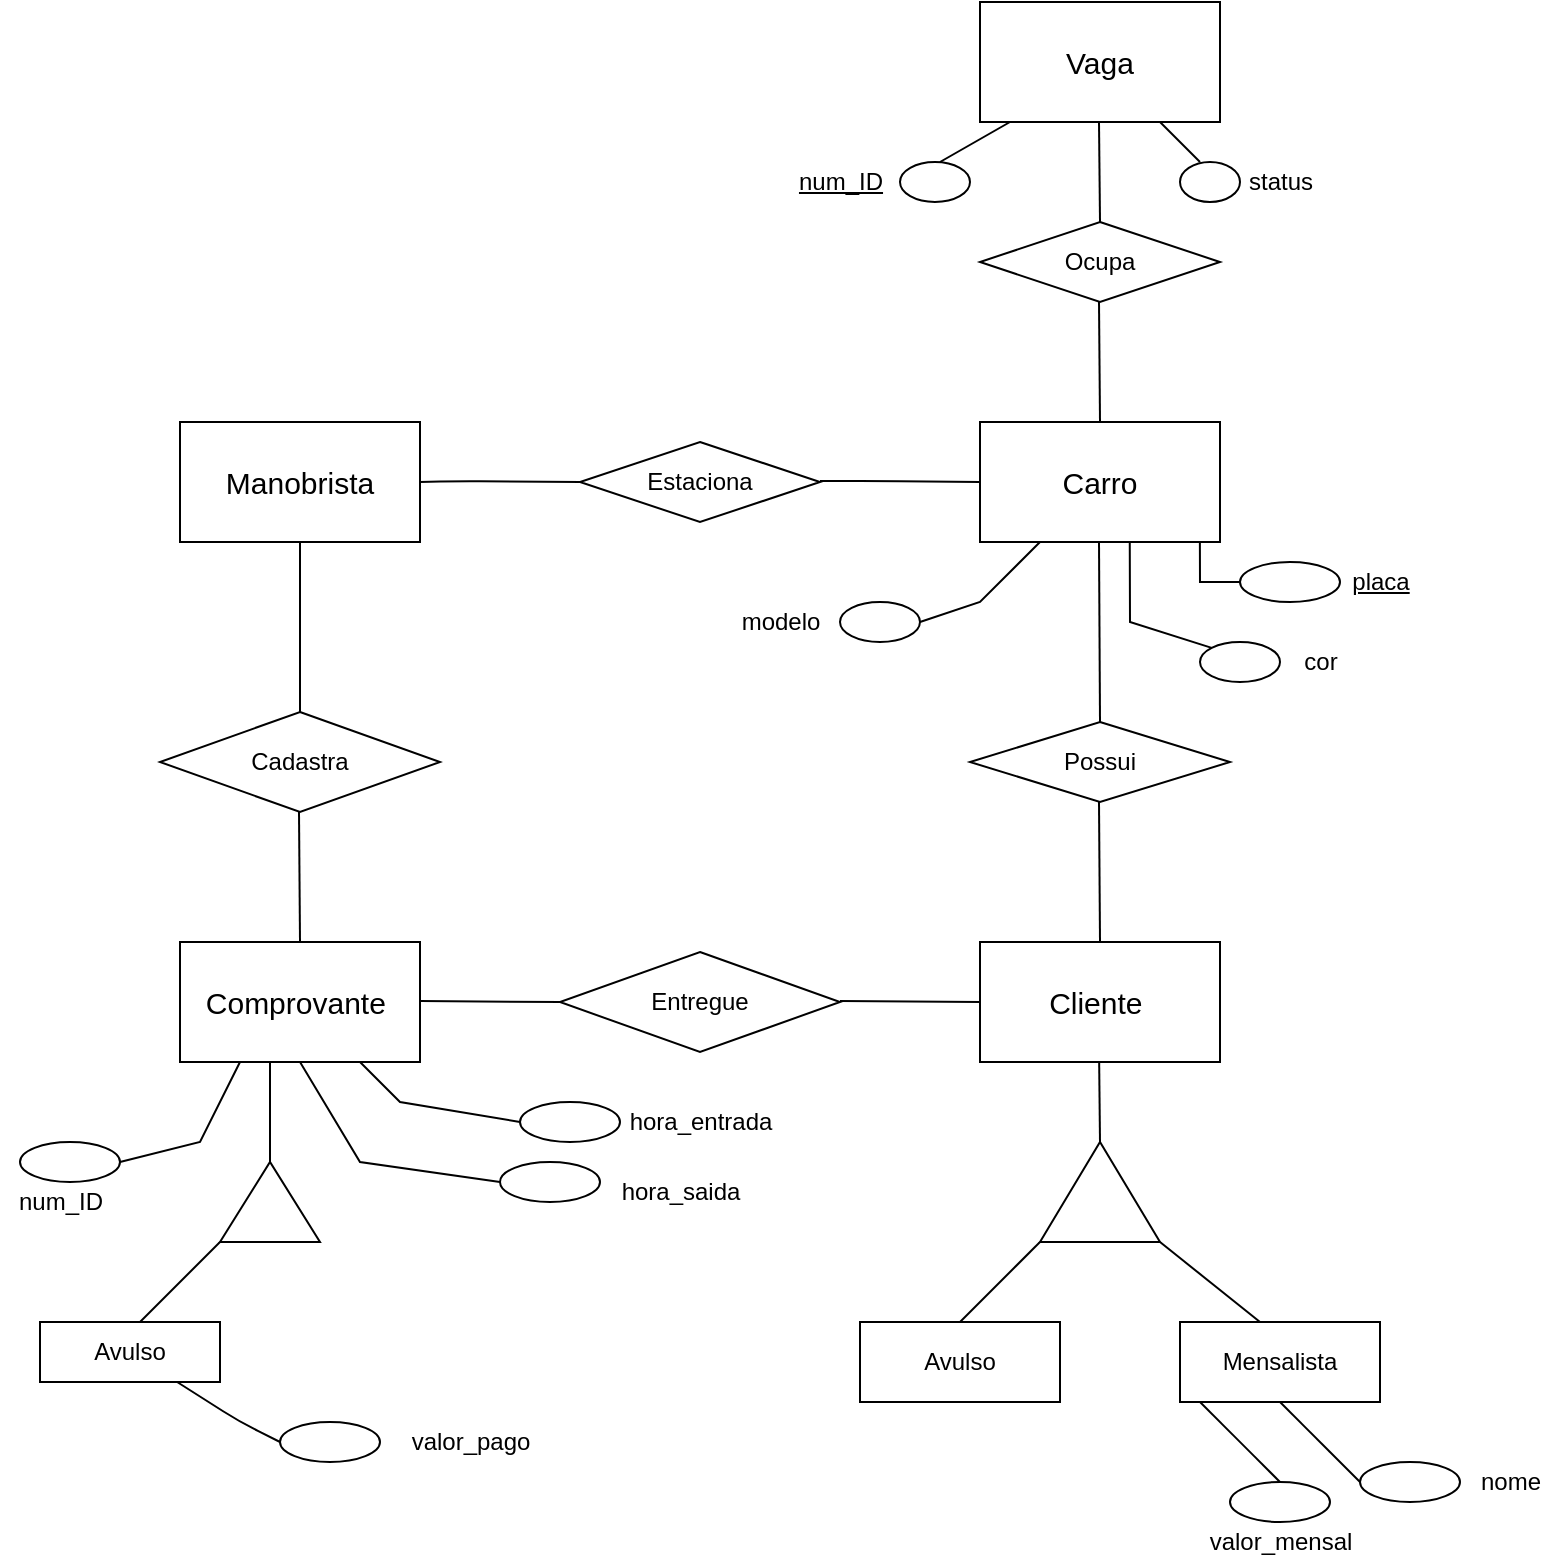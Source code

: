 <mxfile version="15.2.9" type="github">
  <diagram id="sCYvgR0S5933u0AETdj_" name="Page-1">
    <mxGraphModel dx="1240" dy="697" grid="1" gridSize="10" guides="1" tooltips="1" connect="1" arrows="1" fold="1" page="1" pageScale="1" pageWidth="827" pageHeight="1169" math="0" shadow="0">
      <root>
        <mxCell id="0" />
        <mxCell id="1" parent="0" />
        <mxCell id="FQuDmfhdobPVnuS-7TEp-1" value="&lt;font style=&quot;font-size: 15px&quot;&gt;Manobrista&lt;/font&gt;" style="rounded=0;whiteSpace=wrap;html=1;" vertex="1" parent="1">
          <mxGeometry x="100" y="270" width="120" height="60" as="geometry" />
        </mxCell>
        <mxCell id="FQuDmfhdobPVnuS-7TEp-2" value="&lt;font style=&quot;font-size: 15px&quot;&gt;Carro&lt;/font&gt;" style="rounded=0;whiteSpace=wrap;html=1;" vertex="1" parent="1">
          <mxGeometry x="500" y="270" width="120" height="60" as="geometry" />
        </mxCell>
        <mxCell id="FQuDmfhdobPVnuS-7TEp-3" value="&lt;font style=&quot;font-size: 15px&quot;&gt;Comprovante&amp;nbsp;&lt;/font&gt;" style="rounded=0;whiteSpace=wrap;html=1;" vertex="1" parent="1">
          <mxGeometry x="100" y="530" width="120" height="60" as="geometry" />
        </mxCell>
        <mxCell id="FQuDmfhdobPVnuS-7TEp-4" value="&lt;font style=&quot;font-size: 15px&quot;&gt;Cliente&amp;nbsp;&lt;/font&gt;" style="rounded=0;whiteSpace=wrap;html=1;" vertex="1" parent="1">
          <mxGeometry x="500" y="530" width="120" height="60" as="geometry" />
        </mxCell>
        <mxCell id="FQuDmfhdobPVnuS-7TEp-5" value="Possui" style="rhombus;whiteSpace=wrap;html=1;" vertex="1" parent="1">
          <mxGeometry x="495" y="420" width="130" height="40" as="geometry" />
        </mxCell>
        <mxCell id="FQuDmfhdobPVnuS-7TEp-8" value="" style="endArrow=none;html=1;exitX=0.5;exitY=0;exitDx=0;exitDy=0;" edge="1" parent="1" source="FQuDmfhdobPVnuS-7TEp-5">
          <mxGeometry width="50" height="50" relative="1" as="geometry">
            <mxPoint x="559.5" y="390" as="sourcePoint" />
            <mxPoint x="559.5" y="330" as="targetPoint" />
          </mxGeometry>
        </mxCell>
        <mxCell id="FQuDmfhdobPVnuS-7TEp-9" value="" style="endArrow=none;html=1;exitX=0.5;exitY=0;exitDx=0;exitDy=0;" edge="1" parent="1" source="FQuDmfhdobPVnuS-7TEp-4">
          <mxGeometry width="50" height="50" relative="1" as="geometry">
            <mxPoint x="560" y="530" as="sourcePoint" />
            <mxPoint x="559.5" y="460" as="targetPoint" />
          </mxGeometry>
        </mxCell>
        <mxCell id="FQuDmfhdobPVnuS-7TEp-10" value="Estaciona" style="rhombus;whiteSpace=wrap;html=1;" vertex="1" parent="1">
          <mxGeometry x="300" y="280" width="120" height="40" as="geometry" />
        </mxCell>
        <mxCell id="FQuDmfhdobPVnuS-7TEp-11" value="" style="endArrow=none;html=1;entryX=0;entryY=0.5;entryDx=0;entryDy=0;" edge="1" parent="1" target="FQuDmfhdobPVnuS-7TEp-10">
          <mxGeometry width="50" height="50" relative="1" as="geometry">
            <mxPoint x="220" y="300" as="sourcePoint" />
            <mxPoint x="280" y="299.5" as="targetPoint" />
            <Array as="points">
              <mxPoint x="240" y="299.5" />
            </Array>
          </mxGeometry>
        </mxCell>
        <mxCell id="FQuDmfhdobPVnuS-7TEp-12" value="" style="endArrow=none;html=1;" edge="1" parent="1">
          <mxGeometry width="50" height="50" relative="1" as="geometry">
            <mxPoint x="420" y="299.5" as="sourcePoint" />
            <mxPoint x="500" y="300" as="targetPoint" />
            <Array as="points">
              <mxPoint x="450" y="299.5" />
            </Array>
          </mxGeometry>
        </mxCell>
        <mxCell id="FQuDmfhdobPVnuS-7TEp-13" value="Cadastra" style="rhombus;whiteSpace=wrap;html=1;" vertex="1" parent="1">
          <mxGeometry x="90" y="415" width="140" height="50" as="geometry" />
        </mxCell>
        <mxCell id="FQuDmfhdobPVnuS-7TEp-15" value="" style="endArrow=none;html=1;exitX=0.5;exitY=0;exitDx=0;exitDy=0;entryX=0.5;entryY=1;entryDx=0;entryDy=0;" edge="1" parent="1" source="FQuDmfhdobPVnuS-7TEp-13" target="FQuDmfhdobPVnuS-7TEp-1">
          <mxGeometry width="50" height="50" relative="1" as="geometry">
            <mxPoint x="163" y="400" as="sourcePoint" />
            <mxPoint x="159" y="360" as="targetPoint" />
          </mxGeometry>
        </mxCell>
        <mxCell id="FQuDmfhdobPVnuS-7TEp-16" value="" style="endArrow=none;html=1;exitX=0.5;exitY=0;exitDx=0;exitDy=0;" edge="1" parent="1" source="FQuDmfhdobPVnuS-7TEp-3">
          <mxGeometry width="50" height="50" relative="1" as="geometry">
            <mxPoint x="160" y="520" as="sourcePoint" />
            <mxPoint x="159.5" y="465" as="targetPoint" />
          </mxGeometry>
        </mxCell>
        <mxCell id="FQuDmfhdobPVnuS-7TEp-18" value="Entregue" style="rhombus;whiteSpace=wrap;html=1;" vertex="1" parent="1">
          <mxGeometry x="290" y="535" width="140" height="50" as="geometry" />
        </mxCell>
        <mxCell id="FQuDmfhdobPVnuS-7TEp-19" value="" style="endArrow=none;html=1;entryX=0;entryY=0.5;entryDx=0;entryDy=0;" edge="1" parent="1" target="FQuDmfhdobPVnuS-7TEp-18">
          <mxGeometry width="50" height="50" relative="1" as="geometry">
            <mxPoint x="220" y="559.5" as="sourcePoint" />
            <mxPoint x="280" y="559.5" as="targetPoint" />
          </mxGeometry>
        </mxCell>
        <mxCell id="FQuDmfhdobPVnuS-7TEp-20" value="" style="endArrow=none;html=1;entryX=0;entryY=0.5;entryDx=0;entryDy=0;" edge="1" parent="1" target="FQuDmfhdobPVnuS-7TEp-4">
          <mxGeometry width="50" height="50" relative="1" as="geometry">
            <mxPoint x="430" y="559.5" as="sourcePoint" />
            <mxPoint x="490" y="559.5" as="targetPoint" />
          </mxGeometry>
        </mxCell>
        <mxCell id="FQuDmfhdobPVnuS-7TEp-23" value="Ocupa" style="rhombus;whiteSpace=wrap;html=1;" vertex="1" parent="1">
          <mxGeometry x="500" y="170" width="120" height="40" as="geometry" />
        </mxCell>
        <mxCell id="FQuDmfhdobPVnuS-7TEp-24" value="&lt;font style=&quot;font-size: 15px&quot;&gt;Vaga&lt;/font&gt;" style="rounded=0;whiteSpace=wrap;html=1;" vertex="1" parent="1">
          <mxGeometry x="500" y="60" width="120" height="60" as="geometry" />
        </mxCell>
        <mxCell id="FQuDmfhdobPVnuS-7TEp-25" value="" style="endArrow=none;html=1;exitX=0.5;exitY=0;exitDx=0;exitDy=0;" edge="1" parent="1" source="FQuDmfhdobPVnuS-7TEp-23">
          <mxGeometry width="50" height="50" relative="1" as="geometry">
            <mxPoint x="559.5" y="150" as="sourcePoint" />
            <mxPoint x="559.5" y="120" as="targetPoint" />
          </mxGeometry>
        </mxCell>
        <mxCell id="FQuDmfhdobPVnuS-7TEp-26" value="" style="endArrow=none;html=1;exitX=0.5;exitY=0;exitDx=0;exitDy=0;" edge="1" parent="1" source="FQuDmfhdobPVnuS-7TEp-2">
          <mxGeometry width="50" height="50" relative="1" as="geometry">
            <mxPoint x="560" y="260" as="sourcePoint" />
            <mxPoint x="559.5" y="210" as="targetPoint" />
          </mxGeometry>
        </mxCell>
        <mxCell id="FQuDmfhdobPVnuS-7TEp-28" value="" style="ellipse;whiteSpace=wrap;html=1;align=center;" vertex="1" parent="1">
          <mxGeometry x="430" y="360" width="40" height="20" as="geometry" />
        </mxCell>
        <mxCell id="FQuDmfhdobPVnuS-7TEp-31" value="" style="ellipse;whiteSpace=wrap;html=1;align=center;" vertex="1" parent="1">
          <mxGeometry x="600" y="140" width="30" height="20" as="geometry" />
        </mxCell>
        <mxCell id="FQuDmfhdobPVnuS-7TEp-33" value="" style="endArrow=none;html=1;rounded=0;exitX=0.75;exitY=1;exitDx=0;exitDy=0;" edge="1" parent="1" source="FQuDmfhdobPVnuS-7TEp-24">
          <mxGeometry relative="1" as="geometry">
            <mxPoint x="590" y="130" as="sourcePoint" />
            <mxPoint x="610" y="140" as="targetPoint" />
          </mxGeometry>
        </mxCell>
        <mxCell id="FQuDmfhdobPVnuS-7TEp-38" value="" style="ellipse;whiteSpace=wrap;html=1;align=center;" vertex="1" parent="1">
          <mxGeometry x="460" y="140" width="35" height="20" as="geometry" />
        </mxCell>
        <mxCell id="FQuDmfhdobPVnuS-7TEp-39" value="" style="endArrow=none;html=1;rounded=0;exitX=0.125;exitY=1;exitDx=0;exitDy=0;exitPerimeter=0;" edge="1" parent="1" source="FQuDmfhdobPVnuS-7TEp-24">
          <mxGeometry relative="1" as="geometry">
            <mxPoint x="425" y="130" as="sourcePoint" />
            <mxPoint x="480" y="140" as="targetPoint" />
          </mxGeometry>
        </mxCell>
        <mxCell id="FQuDmfhdobPVnuS-7TEp-40" value="status" style="text;html=1;align=center;verticalAlign=middle;resizable=0;points=[];autosize=1;strokeColor=none;fillColor=none;" vertex="1" parent="1">
          <mxGeometry x="625" y="140" width="50" height="20" as="geometry" />
        </mxCell>
        <mxCell id="FQuDmfhdobPVnuS-7TEp-41" value="&lt;u&gt;num_ID&lt;/u&gt;" style="text;html=1;align=center;verticalAlign=middle;resizable=0;points=[];autosize=1;strokeColor=none;fillColor=none;" vertex="1" parent="1">
          <mxGeometry x="400" y="140" width="60" height="20" as="geometry" />
        </mxCell>
        <mxCell id="FQuDmfhdobPVnuS-7TEp-43" value="" style="endArrow=none;html=1;rounded=0;exitX=0.624;exitY=0.992;exitDx=0;exitDy=0;exitPerimeter=0;entryX=0;entryY=0;entryDx=0;entryDy=0;" edge="1" parent="1" source="FQuDmfhdobPVnuS-7TEp-2" target="FQuDmfhdobPVnuS-7TEp-48">
          <mxGeometry relative="1" as="geometry">
            <mxPoint x="575" y="332" as="sourcePoint" />
            <mxPoint x="625" y="370" as="targetPoint" />
            <Array as="points">
              <mxPoint x="575" y="370" />
            </Array>
          </mxGeometry>
        </mxCell>
        <mxCell id="FQuDmfhdobPVnuS-7TEp-46" value="" style="endArrow=none;html=1;rounded=0;exitX=0.624;exitY=0.992;exitDx=0;exitDy=0;exitPerimeter=0;" edge="1" parent="1">
          <mxGeometry relative="1" as="geometry">
            <mxPoint x="609.94" y="330" as="sourcePoint" />
            <mxPoint x="630" y="350" as="targetPoint" />
            <Array as="points">
              <mxPoint x="610" y="350" />
            </Array>
          </mxGeometry>
        </mxCell>
        <mxCell id="FQuDmfhdobPVnuS-7TEp-47" value="" style="ellipse;whiteSpace=wrap;html=1;align=center;" vertex="1" parent="1">
          <mxGeometry x="630" y="340" width="50" height="20" as="geometry" />
        </mxCell>
        <mxCell id="FQuDmfhdobPVnuS-7TEp-48" value="" style="ellipse;whiteSpace=wrap;html=1;align=center;" vertex="1" parent="1">
          <mxGeometry x="610" y="380" width="40" height="20" as="geometry" />
        </mxCell>
        <mxCell id="FQuDmfhdobPVnuS-7TEp-49" value="" style="endArrow=none;html=1;rounded=0;entryX=0.25;entryY=1;entryDx=0;entryDy=0;" edge="1" parent="1" target="FQuDmfhdobPVnuS-7TEp-2">
          <mxGeometry relative="1" as="geometry">
            <mxPoint x="470" y="370" as="sourcePoint" />
            <mxPoint x="570" y="360" as="targetPoint" />
            <Array as="points">
              <mxPoint x="500" y="360" />
            </Array>
          </mxGeometry>
        </mxCell>
        <mxCell id="FQuDmfhdobPVnuS-7TEp-50" value="&lt;u&gt;placa&lt;/u&gt;" style="text;html=1;align=center;verticalAlign=middle;resizable=0;points=[];autosize=1;strokeColor=none;fillColor=none;" vertex="1" parent="1">
          <mxGeometry x="680" y="340" width="40" height="20" as="geometry" />
        </mxCell>
        <mxCell id="FQuDmfhdobPVnuS-7TEp-52" value="cor" style="text;html=1;align=center;verticalAlign=middle;resizable=0;points=[];autosize=1;strokeColor=none;fillColor=none;" vertex="1" parent="1">
          <mxGeometry x="655" y="380" width="30" height="20" as="geometry" />
        </mxCell>
        <mxCell id="FQuDmfhdobPVnuS-7TEp-53" value="modelo" style="text;html=1;align=center;verticalAlign=middle;resizable=0;points=[];autosize=1;strokeColor=none;fillColor=none;" vertex="1" parent="1">
          <mxGeometry x="375" y="360" width="50" height="20" as="geometry" />
        </mxCell>
        <mxCell id="FQuDmfhdobPVnuS-7TEp-55" value="" style="triangle;whiteSpace=wrap;html=1;direction=north;" vertex="1" parent="1">
          <mxGeometry x="530" y="630" width="60" height="50" as="geometry" />
        </mxCell>
        <mxCell id="FQuDmfhdobPVnuS-7TEp-56" value="" style="endArrow=none;html=1;" edge="1" parent="1">
          <mxGeometry width="50" height="50" relative="1" as="geometry">
            <mxPoint x="560" y="630" as="sourcePoint" />
            <mxPoint x="559.58" y="590" as="targetPoint" />
          </mxGeometry>
        </mxCell>
        <mxCell id="FQuDmfhdobPVnuS-7TEp-57" value="" style="endArrow=none;html=1;" edge="1" parent="1">
          <mxGeometry width="50" height="50" relative="1" as="geometry">
            <mxPoint x="490" y="720" as="sourcePoint" />
            <mxPoint x="530" y="680" as="targetPoint" />
          </mxGeometry>
        </mxCell>
        <mxCell id="FQuDmfhdobPVnuS-7TEp-59" value="" style="endArrow=none;html=1;" edge="1" parent="1">
          <mxGeometry width="50" height="50" relative="1" as="geometry">
            <mxPoint x="640" y="720" as="sourcePoint" />
            <mxPoint x="590" y="680" as="targetPoint" />
          </mxGeometry>
        </mxCell>
        <mxCell id="FQuDmfhdobPVnuS-7TEp-60" value="Avulso" style="whiteSpace=wrap;html=1;align=center;" vertex="1" parent="1">
          <mxGeometry x="440" y="720" width="100" height="40" as="geometry" />
        </mxCell>
        <mxCell id="FQuDmfhdobPVnuS-7TEp-61" value="Mensalista" style="whiteSpace=wrap;html=1;align=center;" vertex="1" parent="1">
          <mxGeometry x="600" y="720" width="100" height="40" as="geometry" />
        </mxCell>
        <mxCell id="FQuDmfhdobPVnuS-7TEp-62" value="" style="endArrow=none;html=1;rounded=0;exitX=0.75;exitY=1;exitDx=0;exitDy=0;" edge="1" parent="1" source="FQuDmfhdobPVnuS-7TEp-3">
          <mxGeometry relative="1" as="geometry">
            <mxPoint x="140" y="620" as="sourcePoint" />
            <mxPoint x="270" y="620" as="targetPoint" />
            <Array as="points">
              <mxPoint x="210" y="610" />
            </Array>
          </mxGeometry>
        </mxCell>
        <mxCell id="FQuDmfhdobPVnuS-7TEp-63" value="" style="endArrow=none;html=1;rounded=0;exitX=0.5;exitY=1;exitDx=0;exitDy=0;" edge="1" parent="1" source="FQuDmfhdobPVnuS-7TEp-3">
          <mxGeometry relative="1" as="geometry">
            <mxPoint x="160" y="650" as="sourcePoint" />
            <mxPoint x="260" y="650" as="targetPoint" />
            <Array as="points">
              <mxPoint x="190" y="640" />
            </Array>
          </mxGeometry>
        </mxCell>
        <mxCell id="FQuDmfhdobPVnuS-7TEp-64" value="" style="endArrow=none;html=1;rounded=0;" edge="1" parent="1">
          <mxGeometry relative="1" as="geometry">
            <mxPoint x="145" y="640" as="sourcePoint" />
            <mxPoint x="145" y="590" as="targetPoint" />
          </mxGeometry>
        </mxCell>
        <mxCell id="FQuDmfhdobPVnuS-7TEp-65" value="" style="triangle;whiteSpace=wrap;html=1;direction=north;" vertex="1" parent="1">
          <mxGeometry x="120" y="640" width="50" height="40" as="geometry" />
        </mxCell>
        <mxCell id="FQuDmfhdobPVnuS-7TEp-66" value="" style="endArrow=none;html=1;" edge="1" parent="1">
          <mxGeometry width="50" height="50" relative="1" as="geometry">
            <mxPoint x="80" y="720.0" as="sourcePoint" />
            <mxPoint x="120" y="680.0" as="targetPoint" />
          </mxGeometry>
        </mxCell>
        <mxCell id="FQuDmfhdobPVnuS-7TEp-67" value="Avulso" style="whiteSpace=wrap;html=1;align=center;" vertex="1" parent="1">
          <mxGeometry x="30" y="720" width="90" height="30" as="geometry" />
        </mxCell>
        <mxCell id="FQuDmfhdobPVnuS-7TEp-68" value="" style="endArrow=none;html=1;" edge="1" parent="1" source="FQuDmfhdobPVnuS-7TEp-67">
          <mxGeometry width="50" height="50" relative="1" as="geometry">
            <mxPoint x="120" y="785" as="sourcePoint" />
            <mxPoint x="150" y="780" as="targetPoint" />
            <Array as="points">
              <mxPoint x="130" y="770" />
            </Array>
          </mxGeometry>
        </mxCell>
        <mxCell id="FQuDmfhdobPVnuS-7TEp-69" value="" style="ellipse;whiteSpace=wrap;html=1;" vertex="1" parent="1">
          <mxGeometry x="150" y="770" width="50" height="20" as="geometry" />
        </mxCell>
        <mxCell id="FQuDmfhdobPVnuS-7TEp-72" value="valor_pago" style="text;html=1;align=center;verticalAlign=middle;resizable=0;points=[];autosize=1;strokeColor=none;fillColor=none;" vertex="1" parent="1">
          <mxGeometry x="210" y="770" width="70" height="20" as="geometry" />
        </mxCell>
        <mxCell id="FQuDmfhdobPVnuS-7TEp-73" value="" style="ellipse;whiteSpace=wrap;html=1;" vertex="1" parent="1">
          <mxGeometry x="270" y="610" width="50" height="20" as="geometry" />
        </mxCell>
        <mxCell id="FQuDmfhdobPVnuS-7TEp-74" value="" style="ellipse;whiteSpace=wrap;html=1;" vertex="1" parent="1">
          <mxGeometry x="260" y="640" width="50" height="20" as="geometry" />
        </mxCell>
        <mxCell id="FQuDmfhdobPVnuS-7TEp-75" value="hora_entrada" style="text;html=1;align=center;verticalAlign=middle;resizable=0;points=[];autosize=1;strokeColor=none;fillColor=none;" vertex="1" parent="1">
          <mxGeometry x="315" y="610" width="90" height="20" as="geometry" />
        </mxCell>
        <mxCell id="FQuDmfhdobPVnuS-7TEp-76" value="hora_saida" style="text;html=1;align=center;verticalAlign=middle;resizable=0;points=[];autosize=1;strokeColor=none;fillColor=none;" vertex="1" parent="1">
          <mxGeometry x="315" y="645" width="70" height="20" as="geometry" />
        </mxCell>
        <mxCell id="FQuDmfhdobPVnuS-7TEp-78" value="" style="ellipse;whiteSpace=wrap;html=1;" vertex="1" parent="1">
          <mxGeometry x="690" y="790" width="50" height="20" as="geometry" />
        </mxCell>
        <mxCell id="FQuDmfhdobPVnuS-7TEp-80" value="" style="endArrow=none;html=1;entryX=0;entryY=0.5;entryDx=0;entryDy=0;exitX=0.5;exitY=1;exitDx=0;exitDy=0;" edge="1" parent="1" source="FQuDmfhdobPVnuS-7TEp-61" target="FQuDmfhdobPVnuS-7TEp-78">
          <mxGeometry width="50" height="50" relative="1" as="geometry">
            <mxPoint x="640" y="810" as="sourcePoint" />
            <mxPoint x="690" y="760" as="targetPoint" />
            <Array as="points">
              <mxPoint x="670" y="780" />
              <mxPoint x="680" y="790" />
            </Array>
          </mxGeometry>
        </mxCell>
        <mxCell id="FQuDmfhdobPVnuS-7TEp-81" value="nome" style="text;html=1;align=center;verticalAlign=middle;resizable=0;points=[];autosize=1;strokeColor=none;fillColor=none;" vertex="1" parent="1">
          <mxGeometry x="740" y="790" width="50" height="20" as="geometry" />
        </mxCell>
        <mxCell id="FQuDmfhdobPVnuS-7TEp-82" value="" style="endArrow=none;html=1;entryX=0;entryY=0.5;entryDx=0;entryDy=0;exitX=0.5;exitY=1;exitDx=0;exitDy=0;" edge="1" parent="1">
          <mxGeometry width="50" height="50" relative="1" as="geometry">
            <mxPoint x="610" y="760.0" as="sourcePoint" />
            <mxPoint x="650.0" y="800.0" as="targetPoint" />
            <Array as="points">
              <mxPoint x="630" y="780" />
            </Array>
          </mxGeometry>
        </mxCell>
        <mxCell id="FQuDmfhdobPVnuS-7TEp-83" value="" style="ellipse;whiteSpace=wrap;html=1;" vertex="1" parent="1">
          <mxGeometry x="625" y="800" width="50" height="20" as="geometry" />
        </mxCell>
        <mxCell id="FQuDmfhdobPVnuS-7TEp-84" value="valor_mensal" style="text;html=1;align=center;verticalAlign=middle;resizable=0;points=[];autosize=1;strokeColor=none;fillColor=none;" vertex="1" parent="1">
          <mxGeometry x="605" y="820" width="90" height="20" as="geometry" />
        </mxCell>
        <mxCell id="FQuDmfhdobPVnuS-7TEp-86" value="" style="endArrow=none;html=1;rounded=0;entryX=0.25;entryY=1;entryDx=0;entryDy=0;" edge="1" parent="1" target="FQuDmfhdobPVnuS-7TEp-3">
          <mxGeometry relative="1" as="geometry">
            <mxPoint x="70" y="640" as="sourcePoint" />
            <mxPoint x="130" y="630" as="targetPoint" />
            <Array as="points">
              <mxPoint x="110" y="630" />
            </Array>
          </mxGeometry>
        </mxCell>
        <mxCell id="FQuDmfhdobPVnuS-7TEp-87" value="" style="ellipse;whiteSpace=wrap;html=1;" vertex="1" parent="1">
          <mxGeometry x="20" y="630" width="50" height="20" as="geometry" />
        </mxCell>
        <mxCell id="FQuDmfhdobPVnuS-7TEp-88" value="num_ID" style="text;html=1;align=center;verticalAlign=middle;resizable=0;points=[];autosize=1;strokeColor=none;fillColor=none;" vertex="1" parent="1">
          <mxGeometry x="10" y="650" width="60" height="20" as="geometry" />
        </mxCell>
      </root>
    </mxGraphModel>
  </diagram>
</mxfile>
